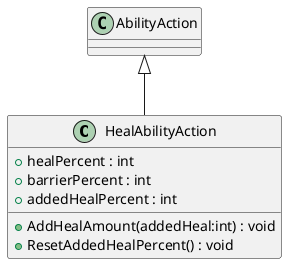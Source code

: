 @startuml
class HealAbilityAction {
    + healPercent : int
    + barrierPercent : int
    + addedHealPercent : int
    + AddHealAmount(addedHeal:int) : void
    + ResetAddedHealPercent() : void
}
AbilityAction <|-- HealAbilityAction
@enduml
